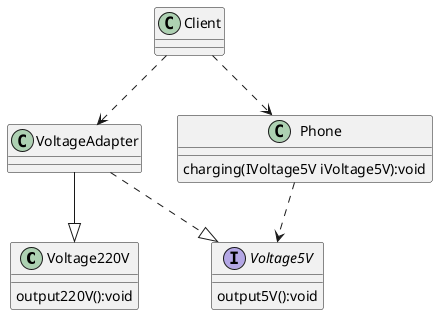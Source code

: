 @startuml
class Voltage220V {
    output220V():void
}

interface Voltage5V {
    output5V():void
}

class VoltageAdapter {
}

class Phone {
    charging(IVoltage5V iVoltage5V):void
}

class Client

VoltageAdapter --|> Voltage220V
VoltageAdapter ..|> Voltage5V
Phone ..> Voltage5V
Client ..> VoltageAdapter
Client ..> Phone
@enduml

@startuml
class Voltage220V {
    output220V():void
}

interface Voltage5V {
    output5V():void
}

class VoltageAdapter {
    voltage220V:Voltage220V
    VoltageAdapter(voltage220V:Voltage220V)
}

class Phone {
    charging(IVoltage5V iVoltage5V):void
}

class Client

VoltageAdapter o-- Voltage220V
VoltageAdapter ..|> Voltage5V
Phone ..> Voltage5V
Client ..> VoltageAdapter
Client ..> Phone
Client o-- Voltage220V
@enduml